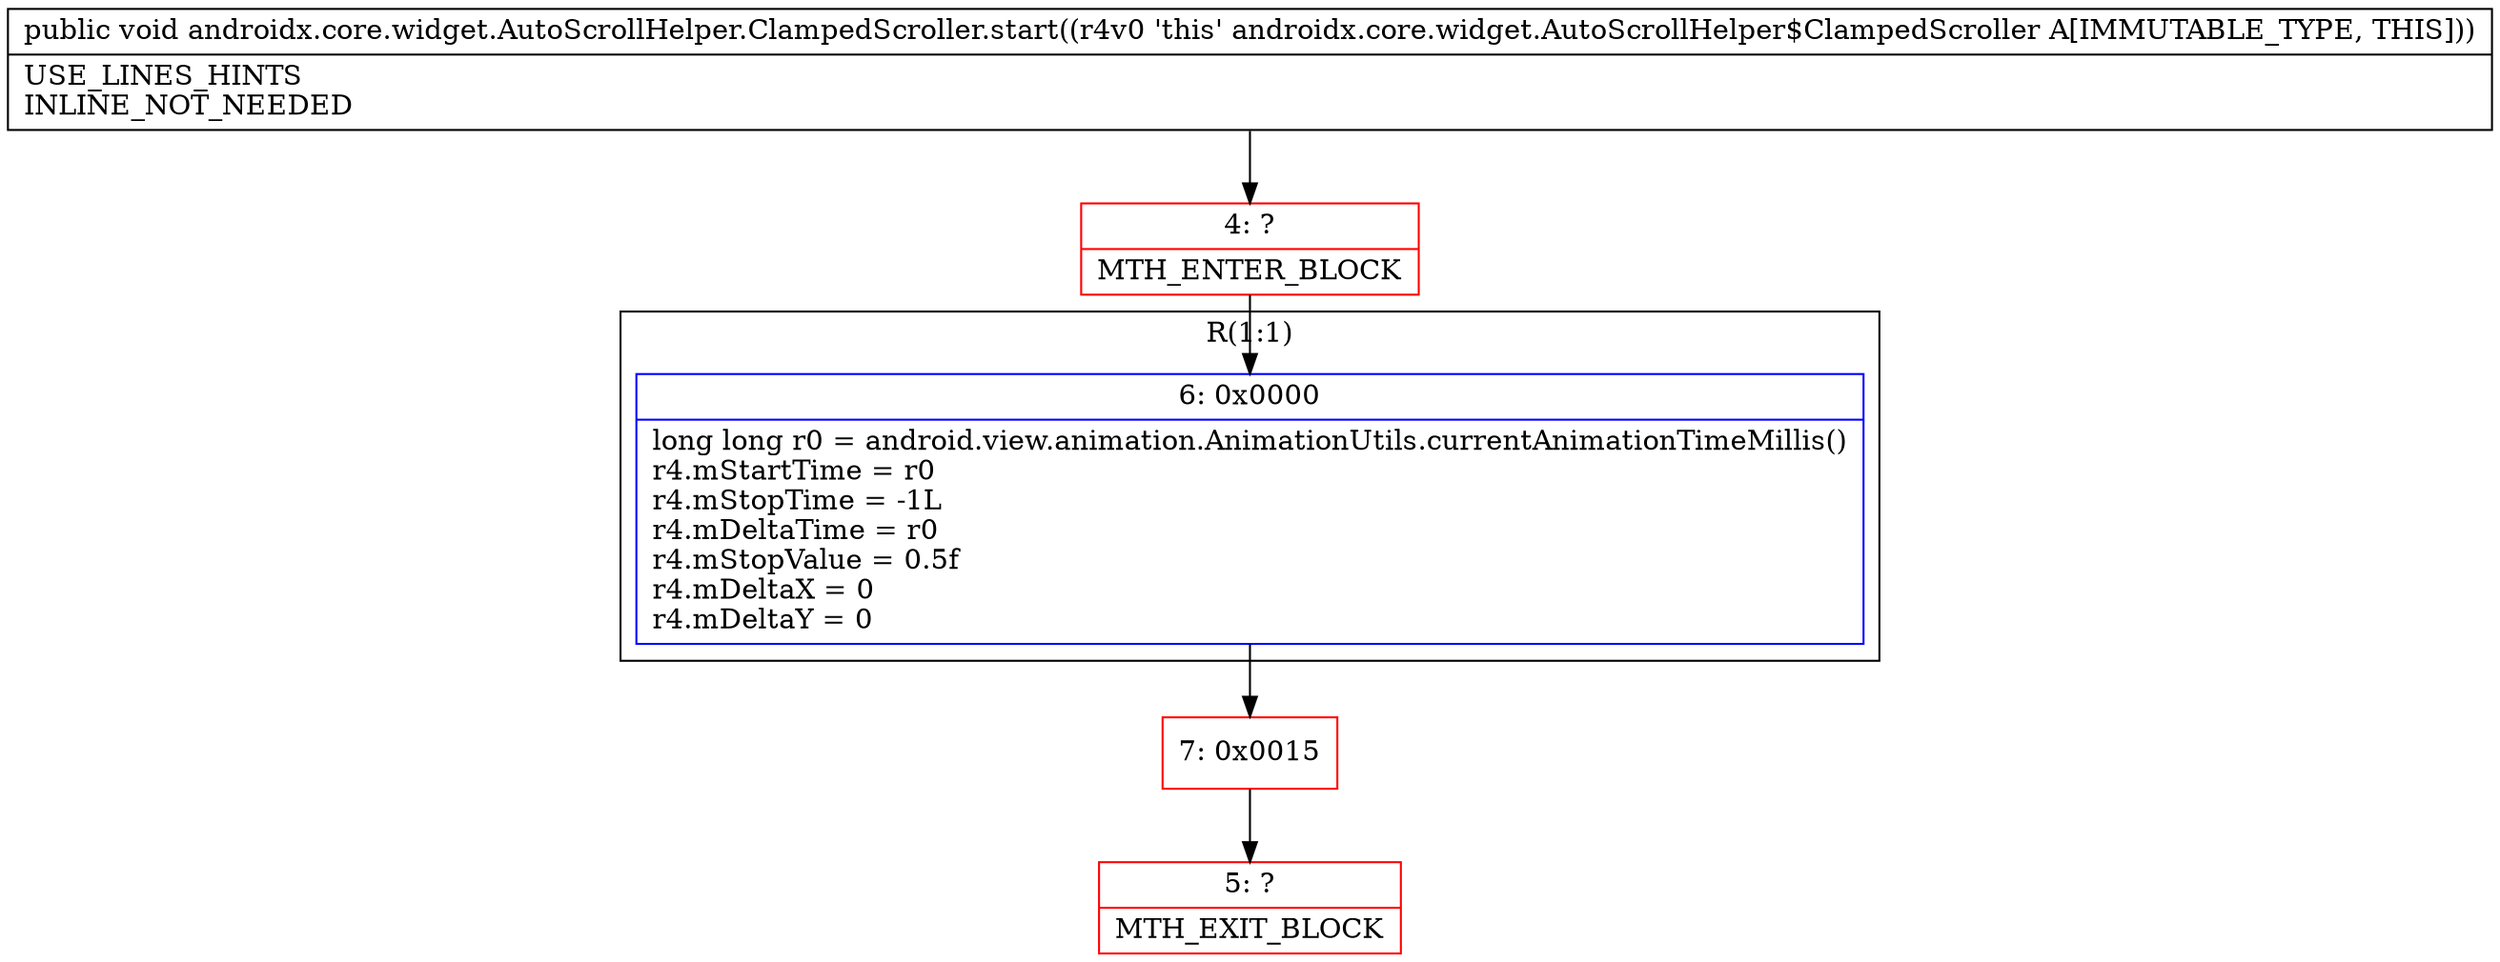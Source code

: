 digraph "CFG forandroidx.core.widget.AutoScrollHelper.ClampedScroller.start()V" {
subgraph cluster_Region_995105922 {
label = "R(1:1)";
node [shape=record,color=blue];
Node_6 [shape=record,label="{6\:\ 0x0000|long long r0 = android.view.animation.AnimationUtils.currentAnimationTimeMillis()\lr4.mStartTime = r0\lr4.mStopTime = \-1L\lr4.mDeltaTime = r0\lr4.mStopValue = 0.5f\lr4.mDeltaX = 0\lr4.mDeltaY = 0\l}"];
}
Node_4 [shape=record,color=red,label="{4\:\ ?|MTH_ENTER_BLOCK\l}"];
Node_7 [shape=record,color=red,label="{7\:\ 0x0015}"];
Node_5 [shape=record,color=red,label="{5\:\ ?|MTH_EXIT_BLOCK\l}"];
MethodNode[shape=record,label="{public void androidx.core.widget.AutoScrollHelper.ClampedScroller.start((r4v0 'this' androidx.core.widget.AutoScrollHelper$ClampedScroller A[IMMUTABLE_TYPE, THIS]))  | USE_LINES_HINTS\lINLINE_NOT_NEEDED\l}"];
MethodNode -> Node_4;Node_6 -> Node_7;
Node_4 -> Node_6;
Node_7 -> Node_5;
}

